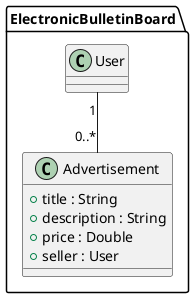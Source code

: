 @startuml
package ElectronicBulletinBoard {
  class User
  class Advertisement {
    + title : String
    + description : String
    + price : Double
    + seller : User
  }
  User "1" -- "0..*" Advertisement
}
@enduml
